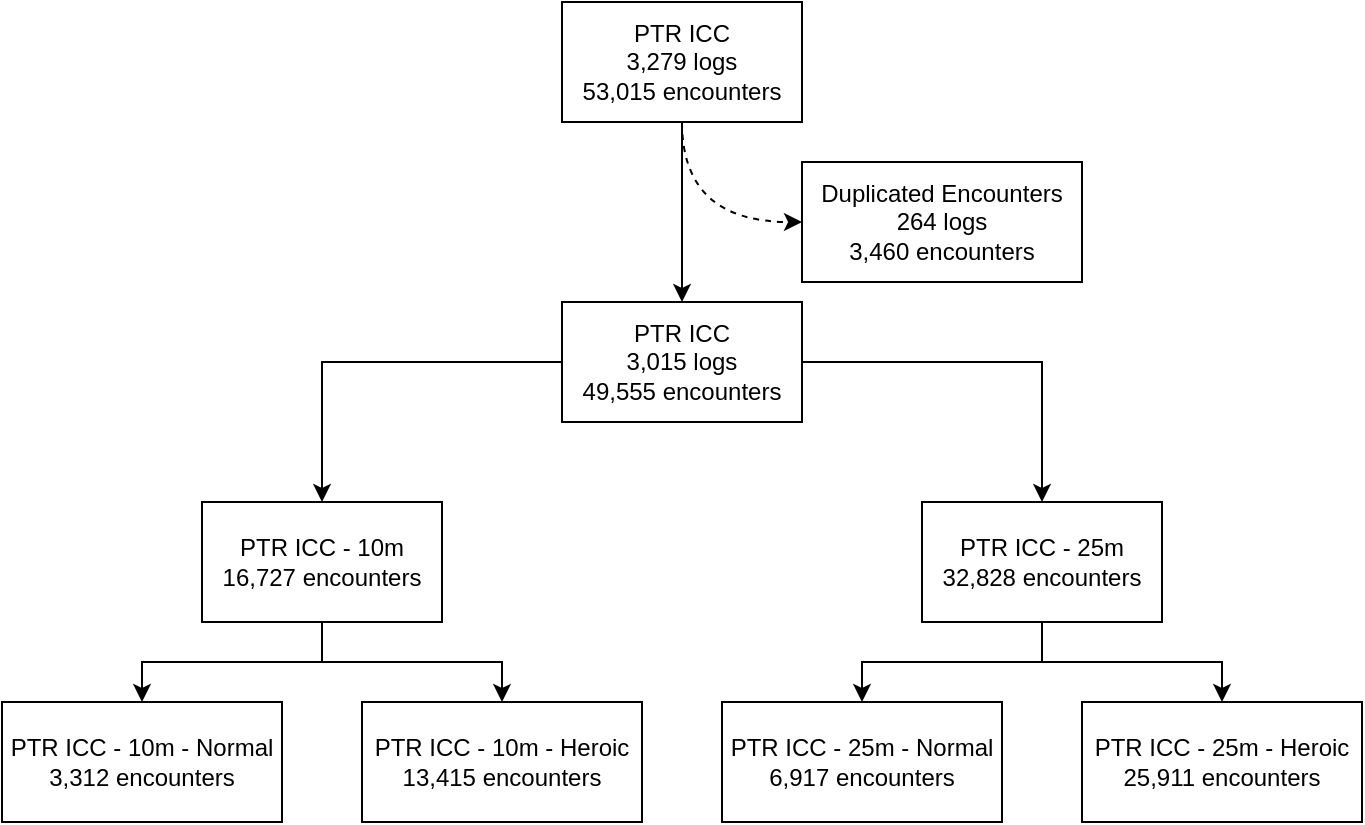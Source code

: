 <mxfile version="21.6.8" type="device">
  <diagram name="Página-1" id="xi8rswdRiV9zXg30fRgl">
    <mxGraphModel dx="1200" dy="756" grid="1" gridSize="10" guides="1" tooltips="1" connect="1" arrows="1" fold="1" page="1" pageScale="1" pageWidth="827" pageHeight="1169" math="0" shadow="0">
      <root>
        <mxCell id="0" />
        <mxCell id="1" parent="0" />
        <mxCell id="BR3GMpNQ61yWwLIyLmt1-4" value="" style="edgeStyle=orthogonalEdgeStyle;orthogonalLoop=1;jettySize=auto;html=1;entryX=0;entryY=0.5;entryDx=0;entryDy=0;exitX=0.5;exitY=1;exitDx=0;exitDy=0;curved=1;dashed=1;" edge="1" parent="1" source="BR3GMpNQ61yWwLIyLmt1-1" target="BR3GMpNQ61yWwLIyLmt1-3">
          <mxGeometry relative="1" as="geometry">
            <Array as="points">
              <mxPoint x="414" y="130" />
            </Array>
          </mxGeometry>
        </mxCell>
        <mxCell id="BR3GMpNQ61yWwLIyLmt1-5" style="edgeStyle=orthogonalEdgeStyle;rounded=0;orthogonalLoop=1;jettySize=auto;html=1;entryX=0.5;entryY=0;entryDx=0;entryDy=0;" edge="1" parent="1" source="BR3GMpNQ61yWwLIyLmt1-1" target="BR3GMpNQ61yWwLIyLmt1-2">
          <mxGeometry relative="1" as="geometry" />
        </mxCell>
        <mxCell id="BR3GMpNQ61yWwLIyLmt1-1" value="PTR ICC&lt;br&gt;3,279 logs&lt;br&gt;53,015 encounters" style="rounded=0;whiteSpace=wrap;html=1;" vertex="1" parent="1">
          <mxGeometry x="354" y="20" width="120" height="60" as="geometry" />
        </mxCell>
        <mxCell id="BR3GMpNQ61yWwLIyLmt1-8" style="edgeStyle=orthogonalEdgeStyle;rounded=0;orthogonalLoop=1;jettySize=auto;html=1;entryX=0.5;entryY=0;entryDx=0;entryDy=0;" edge="1" parent="1" source="BR3GMpNQ61yWwLIyLmt1-2" target="BR3GMpNQ61yWwLIyLmt1-6">
          <mxGeometry relative="1" as="geometry" />
        </mxCell>
        <mxCell id="BR3GMpNQ61yWwLIyLmt1-9" style="edgeStyle=orthogonalEdgeStyle;rounded=0;orthogonalLoop=1;jettySize=auto;html=1;entryX=0.5;entryY=0;entryDx=0;entryDy=0;" edge="1" parent="1" source="BR3GMpNQ61yWwLIyLmt1-2" target="BR3GMpNQ61yWwLIyLmt1-7">
          <mxGeometry relative="1" as="geometry" />
        </mxCell>
        <mxCell id="BR3GMpNQ61yWwLIyLmt1-2" value="PTR ICC&lt;br&gt;3,015 logs&lt;br&gt;49,555 encounters" style="rounded=0;whiteSpace=wrap;html=1;" vertex="1" parent="1">
          <mxGeometry x="354" y="170" width="120" height="60" as="geometry" />
        </mxCell>
        <mxCell id="BR3GMpNQ61yWwLIyLmt1-3" value="Duplicated Encounters&lt;br&gt;264 logs&lt;br&gt;3,460 encounters" style="rounded=0;whiteSpace=wrap;html=1;" vertex="1" parent="1">
          <mxGeometry x="474" y="100" width="140" height="60" as="geometry" />
        </mxCell>
        <mxCell id="BR3GMpNQ61yWwLIyLmt1-12" style="edgeStyle=orthogonalEdgeStyle;rounded=0;orthogonalLoop=1;jettySize=auto;html=1;entryX=0.5;entryY=0;entryDx=0;entryDy=0;" edge="1" parent="1" source="BR3GMpNQ61yWwLIyLmt1-6" target="BR3GMpNQ61yWwLIyLmt1-11">
          <mxGeometry relative="1" as="geometry" />
        </mxCell>
        <mxCell id="BR3GMpNQ61yWwLIyLmt1-13" style="edgeStyle=orthogonalEdgeStyle;rounded=0;orthogonalLoop=1;jettySize=auto;html=1;entryX=0.5;entryY=0;entryDx=0;entryDy=0;" edge="1" parent="1" source="BR3GMpNQ61yWwLIyLmt1-6" target="BR3GMpNQ61yWwLIyLmt1-14">
          <mxGeometry relative="1" as="geometry">
            <mxPoint x="314" y="360" as="targetPoint" />
          </mxGeometry>
        </mxCell>
        <mxCell id="BR3GMpNQ61yWwLIyLmt1-6" value="PTR ICC - 10m&lt;br&gt;16,727 encounters" style="rounded=0;whiteSpace=wrap;html=1;" vertex="1" parent="1">
          <mxGeometry x="174" y="270" width="120" height="60" as="geometry" />
        </mxCell>
        <mxCell id="BR3GMpNQ61yWwLIyLmt1-19" style="edgeStyle=orthogonalEdgeStyle;rounded=0;orthogonalLoop=1;jettySize=auto;html=1;entryX=0.5;entryY=0;entryDx=0;entryDy=0;" edge="1" parent="1" source="BR3GMpNQ61yWwLIyLmt1-7" target="BR3GMpNQ61yWwLIyLmt1-17">
          <mxGeometry relative="1" as="geometry" />
        </mxCell>
        <mxCell id="BR3GMpNQ61yWwLIyLmt1-20" style="edgeStyle=orthogonalEdgeStyle;rounded=0;orthogonalLoop=1;jettySize=auto;html=1;entryX=0.5;entryY=0;entryDx=0;entryDy=0;" edge="1" parent="1" source="BR3GMpNQ61yWwLIyLmt1-7" target="BR3GMpNQ61yWwLIyLmt1-18">
          <mxGeometry relative="1" as="geometry" />
        </mxCell>
        <mxCell id="BR3GMpNQ61yWwLIyLmt1-7" value="PTR ICC - 25m&lt;br&gt;32,828 encounters" style="rounded=0;whiteSpace=wrap;html=1;" vertex="1" parent="1">
          <mxGeometry x="534" y="270" width="120" height="60" as="geometry" />
        </mxCell>
        <mxCell id="BR3GMpNQ61yWwLIyLmt1-11" value="PTR ICC - 10m - Normal&lt;br&gt;3,312 encounters" style="rounded=0;whiteSpace=wrap;html=1;" vertex="1" parent="1">
          <mxGeometry x="74" y="370" width="140" height="60" as="geometry" />
        </mxCell>
        <mxCell id="BR3GMpNQ61yWwLIyLmt1-14" value="PTR ICC - 10m - Heroic&lt;br&gt;13,415 encounters" style="rounded=0;whiteSpace=wrap;html=1;" vertex="1" parent="1">
          <mxGeometry x="254" y="370" width="140" height="60" as="geometry" />
        </mxCell>
        <mxCell id="BR3GMpNQ61yWwLIyLmt1-17" value="PTR ICC - 25m - Normal&lt;br&gt;6,917 encounters" style="rounded=0;whiteSpace=wrap;html=1;" vertex="1" parent="1">
          <mxGeometry x="434" y="370" width="140" height="60" as="geometry" />
        </mxCell>
        <mxCell id="BR3GMpNQ61yWwLIyLmt1-18" value="PTR ICC - 25m - Heroic&lt;br&gt;25,911 encounters" style="rounded=0;whiteSpace=wrap;html=1;" vertex="1" parent="1">
          <mxGeometry x="614" y="370" width="140" height="60" as="geometry" />
        </mxCell>
      </root>
    </mxGraphModel>
  </diagram>
</mxfile>
